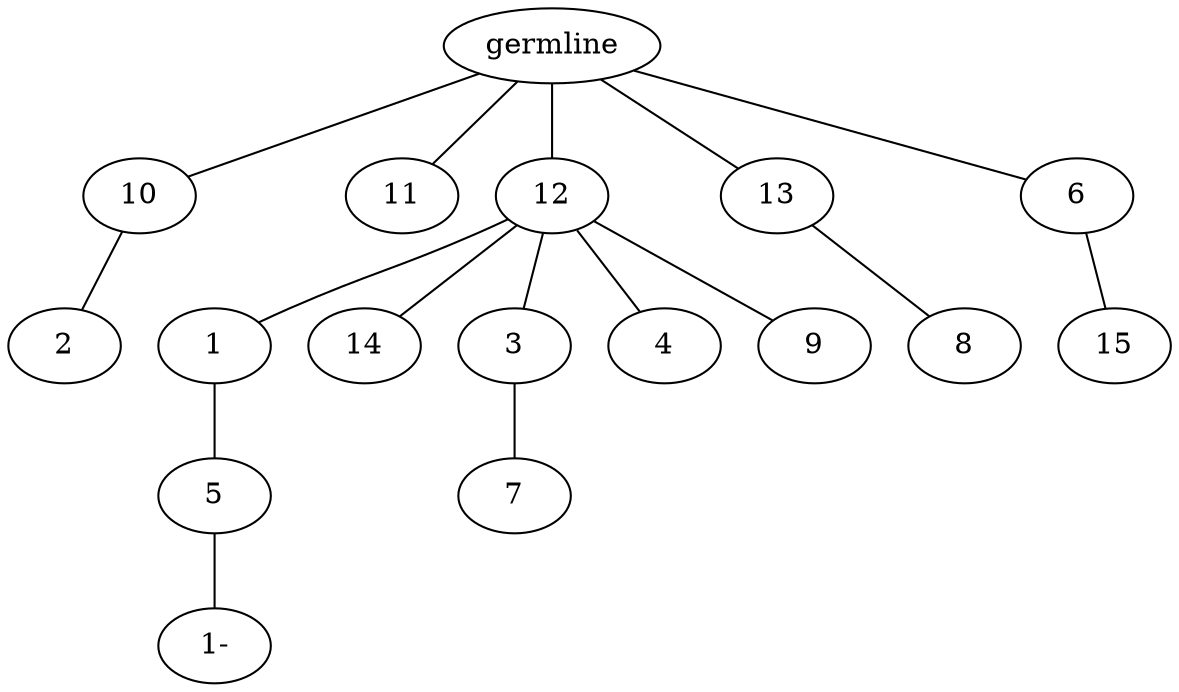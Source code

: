 graph tree {
    "140063834586608" [label="germline"];
    "140063835403648" [label="10"];
    "140063835488320" [label="2"];
    "140063835404992" [label="11"];
    "140063835405088" [label="12"];
    "140063835489328" [label="1"];
    "140063835492112" [label="5"];
    "140063834583248" [label="1-"];
    "140063835445856" [label="14"];
    "140063835064496" [label="3"];
    "140063835490960" [label="7"];
    "140063835063728" [label="4"];
    "140063835298832" [label="9"];
    "140063835508160" [label="13"];
    "140063835516208" [label="8"];
    "140063835402736" [label="6"];
    "140063835324960" [label="15"];
    "140063834586608" -- "140063835403648";
    "140063834586608" -- "140063835404992";
    "140063834586608" -- "140063835405088";
    "140063834586608" -- "140063835508160";
    "140063834586608" -- "140063835402736";
    "140063835403648" -- "140063835488320";
    "140063835405088" -- "140063835489328";
    "140063835405088" -- "140063835445856";
    "140063835405088" -- "140063835064496";
    "140063835405088" -- "140063835063728";
    "140063835405088" -- "140063835298832";
    "140063835489328" -- "140063835492112";
    "140063835492112" -- "140063834583248";
    "140063835064496" -- "140063835490960";
    "140063835508160" -- "140063835516208";
    "140063835402736" -- "140063835324960";
}
